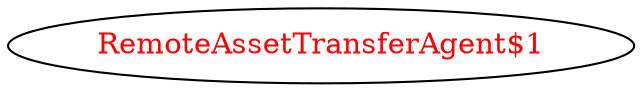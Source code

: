 digraph dependencyGraph {
 concentrate=true;
 ranksep="2.0";
 rankdir="LR"; 
 splines="ortho";
"RemoteAssetTransferAgent$1" [fontcolor="red"];
}